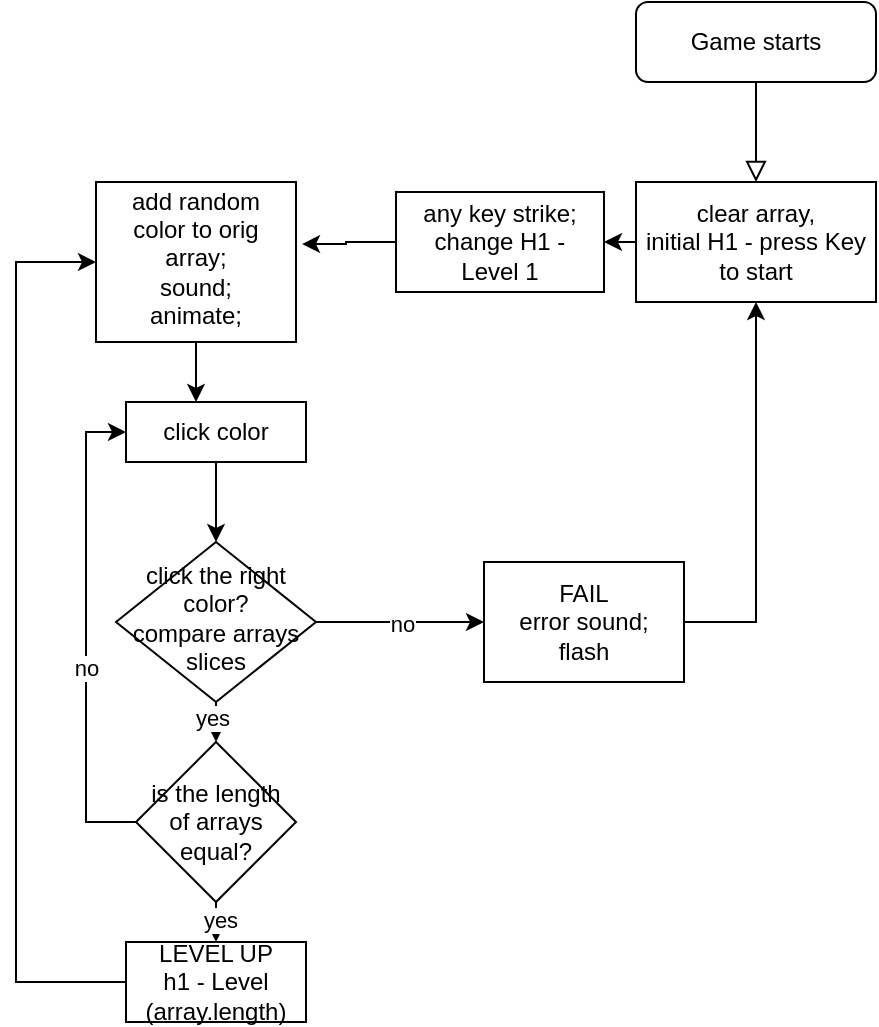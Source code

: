 <mxfile version="21.6.8" type="device">
  <diagram id="C5RBs43oDa-KdzZeNtuy" name="Page-1">
    <mxGraphModel dx="672" dy="555" grid="1" gridSize="10" guides="1" tooltips="1" connect="1" arrows="1" fold="1" page="1" pageScale="1" pageWidth="827" pageHeight="1169" math="0" shadow="0">
      <root>
        <mxCell id="WIyWlLk6GJQsqaUBKTNV-0" />
        <mxCell id="WIyWlLk6GJQsqaUBKTNV-1" parent="WIyWlLk6GJQsqaUBKTNV-0" />
        <mxCell id="WIyWlLk6GJQsqaUBKTNV-2" value="" style="rounded=0;html=1;jettySize=auto;orthogonalLoop=1;fontSize=11;endArrow=block;endFill=0;endSize=8;strokeWidth=1;shadow=0;labelBackgroundColor=none;edgeStyle=orthogonalEdgeStyle;entryX=0.5;entryY=0;entryDx=0;entryDy=0;" parent="WIyWlLk6GJQsqaUBKTNV-1" source="WIyWlLk6GJQsqaUBKTNV-3" target="cZuFcBuy4RmPzdvT3vqI-37" edge="1">
          <mxGeometry relative="1" as="geometry" />
        </mxCell>
        <mxCell id="WIyWlLk6GJQsqaUBKTNV-3" value="Game starts" style="rounded=1;whiteSpace=wrap;html=1;fontSize=12;glass=0;strokeWidth=1;shadow=0;" parent="WIyWlLk6GJQsqaUBKTNV-1" vertex="1">
          <mxGeometry x="430" y="10" width="120" height="40" as="geometry" />
        </mxCell>
        <mxCell id="SifjtIhq7dzvGLiv8hnT-20" style="edgeStyle=orthogonalEdgeStyle;rounded=0;orthogonalLoop=1;jettySize=auto;html=1;exitX=0.5;exitY=1;exitDx=0;exitDy=0;entryX=0.389;entryY=0;entryDx=0;entryDy=0;entryPerimeter=0;" edge="1" parent="WIyWlLk6GJQsqaUBKTNV-1" source="WIyWlLk6GJQsqaUBKTNV-6" target="SifjtIhq7dzvGLiv8hnT-18">
          <mxGeometry relative="1" as="geometry" />
        </mxCell>
        <mxCell id="WIyWlLk6GJQsqaUBKTNV-6" value="add random color to orig array;&lt;br&gt;sound;&lt;br&gt;animate;" style="whiteSpace=wrap;html=1;shadow=0;fontFamily=Helvetica;fontSize=12;align=center;strokeWidth=1;spacing=6;spacingTop=-4;" parent="WIyWlLk6GJQsqaUBKTNV-1" vertex="1">
          <mxGeometry x="160" y="100" width="100" height="80" as="geometry" />
        </mxCell>
        <mxCell id="cZuFcBuy4RmPzdvT3vqI-4" value="" style="edgeStyle=orthogonalEdgeStyle;rounded=0;orthogonalLoop=1;jettySize=auto;html=1;entryX=0;entryY=0.5;entryDx=0;entryDy=0;" parent="WIyWlLk6GJQsqaUBKTNV-1" source="WIyWlLk6GJQsqaUBKTNV-10" target="cZuFcBuy4RmPzdvT3vqI-0" edge="1">
          <mxGeometry relative="1" as="geometry">
            <mxPoint x="350" y="290" as="targetPoint" />
          </mxGeometry>
        </mxCell>
        <mxCell id="SifjtIhq7dzvGLiv8hnT-12" value="no" style="edgeLabel;html=1;align=center;verticalAlign=middle;resizable=0;points=[];" vertex="1" connectable="0" parent="cZuFcBuy4RmPzdvT3vqI-4">
          <mxGeometry x="0.027" y="-1" relative="1" as="geometry">
            <mxPoint as="offset" />
          </mxGeometry>
        </mxCell>
        <mxCell id="SifjtIhq7dzvGLiv8hnT-9" style="edgeStyle=orthogonalEdgeStyle;rounded=0;orthogonalLoop=1;jettySize=auto;html=1;exitX=0.5;exitY=1;exitDx=0;exitDy=0;entryX=0.5;entryY=0;entryDx=0;entryDy=0;" edge="1" parent="WIyWlLk6GJQsqaUBKTNV-1" source="WIyWlLk6GJQsqaUBKTNV-10" target="SifjtIhq7dzvGLiv8hnT-6">
          <mxGeometry relative="1" as="geometry" />
        </mxCell>
        <mxCell id="SifjtIhq7dzvGLiv8hnT-13" value="yes" style="edgeLabel;html=1;align=center;verticalAlign=middle;resizable=0;points=[];" vertex="1" connectable="0" parent="SifjtIhq7dzvGLiv8hnT-9">
          <mxGeometry x="-0.2" y="-2" relative="1" as="geometry">
            <mxPoint as="offset" />
          </mxGeometry>
        </mxCell>
        <mxCell id="WIyWlLk6GJQsqaUBKTNV-10" value="click the right color?&lt;br&gt;compare arrays slices" style="rhombus;whiteSpace=wrap;html=1;shadow=0;fontFamily=Helvetica;fontSize=12;align=center;strokeWidth=1;spacing=6;spacingTop=-4;" parent="WIyWlLk6GJQsqaUBKTNV-1" vertex="1">
          <mxGeometry x="170" y="280" width="100" height="80" as="geometry" />
        </mxCell>
        <mxCell id="cZuFcBuy4RmPzdvT3vqI-42" style="edgeStyle=orthogonalEdgeStyle;rounded=0;orthogonalLoop=1;jettySize=auto;html=1;exitX=1;exitY=0.5;exitDx=0;exitDy=0;entryX=0.5;entryY=1;entryDx=0;entryDy=0;" parent="WIyWlLk6GJQsqaUBKTNV-1" source="cZuFcBuy4RmPzdvT3vqI-0" target="cZuFcBuy4RmPzdvT3vqI-37" edge="1">
          <mxGeometry relative="1" as="geometry" />
        </mxCell>
        <mxCell id="cZuFcBuy4RmPzdvT3vqI-0" value="FAIL&lt;br&gt;error sound;&lt;br&gt;flash" style="whiteSpace=wrap;html=1;" parent="WIyWlLk6GJQsqaUBKTNV-1" vertex="1">
          <mxGeometry x="354" y="290" width="100" height="60" as="geometry" />
        </mxCell>
        <mxCell id="SifjtIhq7dzvGLiv8hnT-14" style="edgeStyle=orthogonalEdgeStyle;rounded=0;orthogonalLoop=1;jettySize=auto;html=1;exitX=0;exitY=0.5;exitDx=0;exitDy=0;entryX=0;entryY=0.5;entryDx=0;entryDy=0;" edge="1" parent="WIyWlLk6GJQsqaUBKTNV-1" source="cZuFcBuy4RmPzdvT3vqI-21" target="WIyWlLk6GJQsqaUBKTNV-6">
          <mxGeometry relative="1" as="geometry">
            <Array as="points">
              <mxPoint x="120" y="500" />
              <mxPoint x="120" y="140" />
            </Array>
          </mxGeometry>
        </mxCell>
        <mxCell id="cZuFcBuy4RmPzdvT3vqI-21" value="LEVEL UP&lt;br&gt;h1 - Level (array.length)" style="rounded=0;whiteSpace=wrap;html=1;" parent="WIyWlLk6GJQsqaUBKTNV-1" vertex="1">
          <mxGeometry x="175" y="480" width="90" height="40" as="geometry" />
        </mxCell>
        <mxCell id="SifjtIhq7dzvGLiv8hnT-16" style="edgeStyle=orthogonalEdgeStyle;rounded=0;orthogonalLoop=1;jettySize=auto;html=1;exitX=0;exitY=0.5;exitDx=0;exitDy=0;entryX=1;entryY=0.5;entryDx=0;entryDy=0;" edge="1" parent="WIyWlLk6GJQsqaUBKTNV-1" source="cZuFcBuy4RmPzdvT3vqI-37" target="cZuFcBuy4RmPzdvT3vqI-39">
          <mxGeometry relative="1" as="geometry" />
        </mxCell>
        <mxCell id="cZuFcBuy4RmPzdvT3vqI-37" value="clear array,&lt;br&gt;initial H1 - press Key to start" style="rounded=0;whiteSpace=wrap;html=1;" parent="WIyWlLk6GJQsqaUBKTNV-1" vertex="1">
          <mxGeometry x="430" y="100" width="120" height="60" as="geometry" />
        </mxCell>
        <mxCell id="SifjtIhq7dzvGLiv8hnT-17" style="edgeStyle=orthogonalEdgeStyle;rounded=0;orthogonalLoop=1;jettySize=auto;html=1;exitX=0;exitY=0.5;exitDx=0;exitDy=0;entryX=1.03;entryY=0.388;entryDx=0;entryDy=0;entryPerimeter=0;" edge="1" parent="WIyWlLk6GJQsqaUBKTNV-1" source="cZuFcBuy4RmPzdvT3vqI-39" target="WIyWlLk6GJQsqaUBKTNV-6">
          <mxGeometry relative="1" as="geometry" />
        </mxCell>
        <mxCell id="cZuFcBuy4RmPzdvT3vqI-39" value="any key strike;&lt;br&gt;change H1 - &lt;br&gt;Level 1" style="rounded=0;whiteSpace=wrap;html=1;" parent="WIyWlLk6GJQsqaUBKTNV-1" vertex="1">
          <mxGeometry x="310" y="105" width="104" height="50" as="geometry" />
        </mxCell>
        <mxCell id="SifjtIhq7dzvGLiv8hnT-7" style="edgeStyle=orthogonalEdgeStyle;rounded=0;orthogonalLoop=1;jettySize=auto;html=1;exitX=0;exitY=0.5;exitDx=0;exitDy=0;entryX=0;entryY=0.5;entryDx=0;entryDy=0;" edge="1" parent="WIyWlLk6GJQsqaUBKTNV-1" source="SifjtIhq7dzvGLiv8hnT-6" target="SifjtIhq7dzvGLiv8hnT-18">
          <mxGeometry relative="1" as="geometry" />
        </mxCell>
        <mxCell id="SifjtIhq7dzvGLiv8hnT-10" value="no" style="edgeLabel;html=1;align=center;verticalAlign=middle;resizable=0;points=[];" vertex="1" connectable="0" parent="SifjtIhq7dzvGLiv8hnT-7">
          <mxGeometry x="-0.15" relative="1" as="geometry">
            <mxPoint as="offset" />
          </mxGeometry>
        </mxCell>
        <mxCell id="SifjtIhq7dzvGLiv8hnT-8" style="edgeStyle=orthogonalEdgeStyle;rounded=0;orthogonalLoop=1;jettySize=auto;html=1;exitX=0.5;exitY=1;exitDx=0;exitDy=0;entryX=0.5;entryY=0;entryDx=0;entryDy=0;" edge="1" parent="WIyWlLk6GJQsqaUBKTNV-1" source="SifjtIhq7dzvGLiv8hnT-6" target="cZuFcBuy4RmPzdvT3vqI-21">
          <mxGeometry relative="1" as="geometry" />
        </mxCell>
        <mxCell id="SifjtIhq7dzvGLiv8hnT-11" value="yes" style="edgeLabel;html=1;align=center;verticalAlign=middle;resizable=0;points=[];" vertex="1" connectable="0" parent="SifjtIhq7dzvGLiv8hnT-8">
          <mxGeometry x="-0.143" y="2" relative="1" as="geometry">
            <mxPoint as="offset" />
          </mxGeometry>
        </mxCell>
        <mxCell id="SifjtIhq7dzvGLiv8hnT-6" value="is the length of arrays equal?" style="rhombus;whiteSpace=wrap;html=1;" vertex="1" parent="WIyWlLk6GJQsqaUBKTNV-1">
          <mxGeometry x="180" y="380" width="80" height="80" as="geometry" />
        </mxCell>
        <mxCell id="SifjtIhq7dzvGLiv8hnT-19" style="edgeStyle=orthogonalEdgeStyle;rounded=0;orthogonalLoop=1;jettySize=auto;html=1;exitX=0.5;exitY=1;exitDx=0;exitDy=0;entryX=0.5;entryY=0;entryDx=0;entryDy=0;" edge="1" parent="WIyWlLk6GJQsqaUBKTNV-1" source="SifjtIhq7dzvGLiv8hnT-18" target="WIyWlLk6GJQsqaUBKTNV-10">
          <mxGeometry relative="1" as="geometry" />
        </mxCell>
        <mxCell id="SifjtIhq7dzvGLiv8hnT-18" value="click color" style="rounded=0;whiteSpace=wrap;html=1;" vertex="1" parent="WIyWlLk6GJQsqaUBKTNV-1">
          <mxGeometry x="175" y="210" width="90" height="30" as="geometry" />
        </mxCell>
      </root>
    </mxGraphModel>
  </diagram>
</mxfile>
